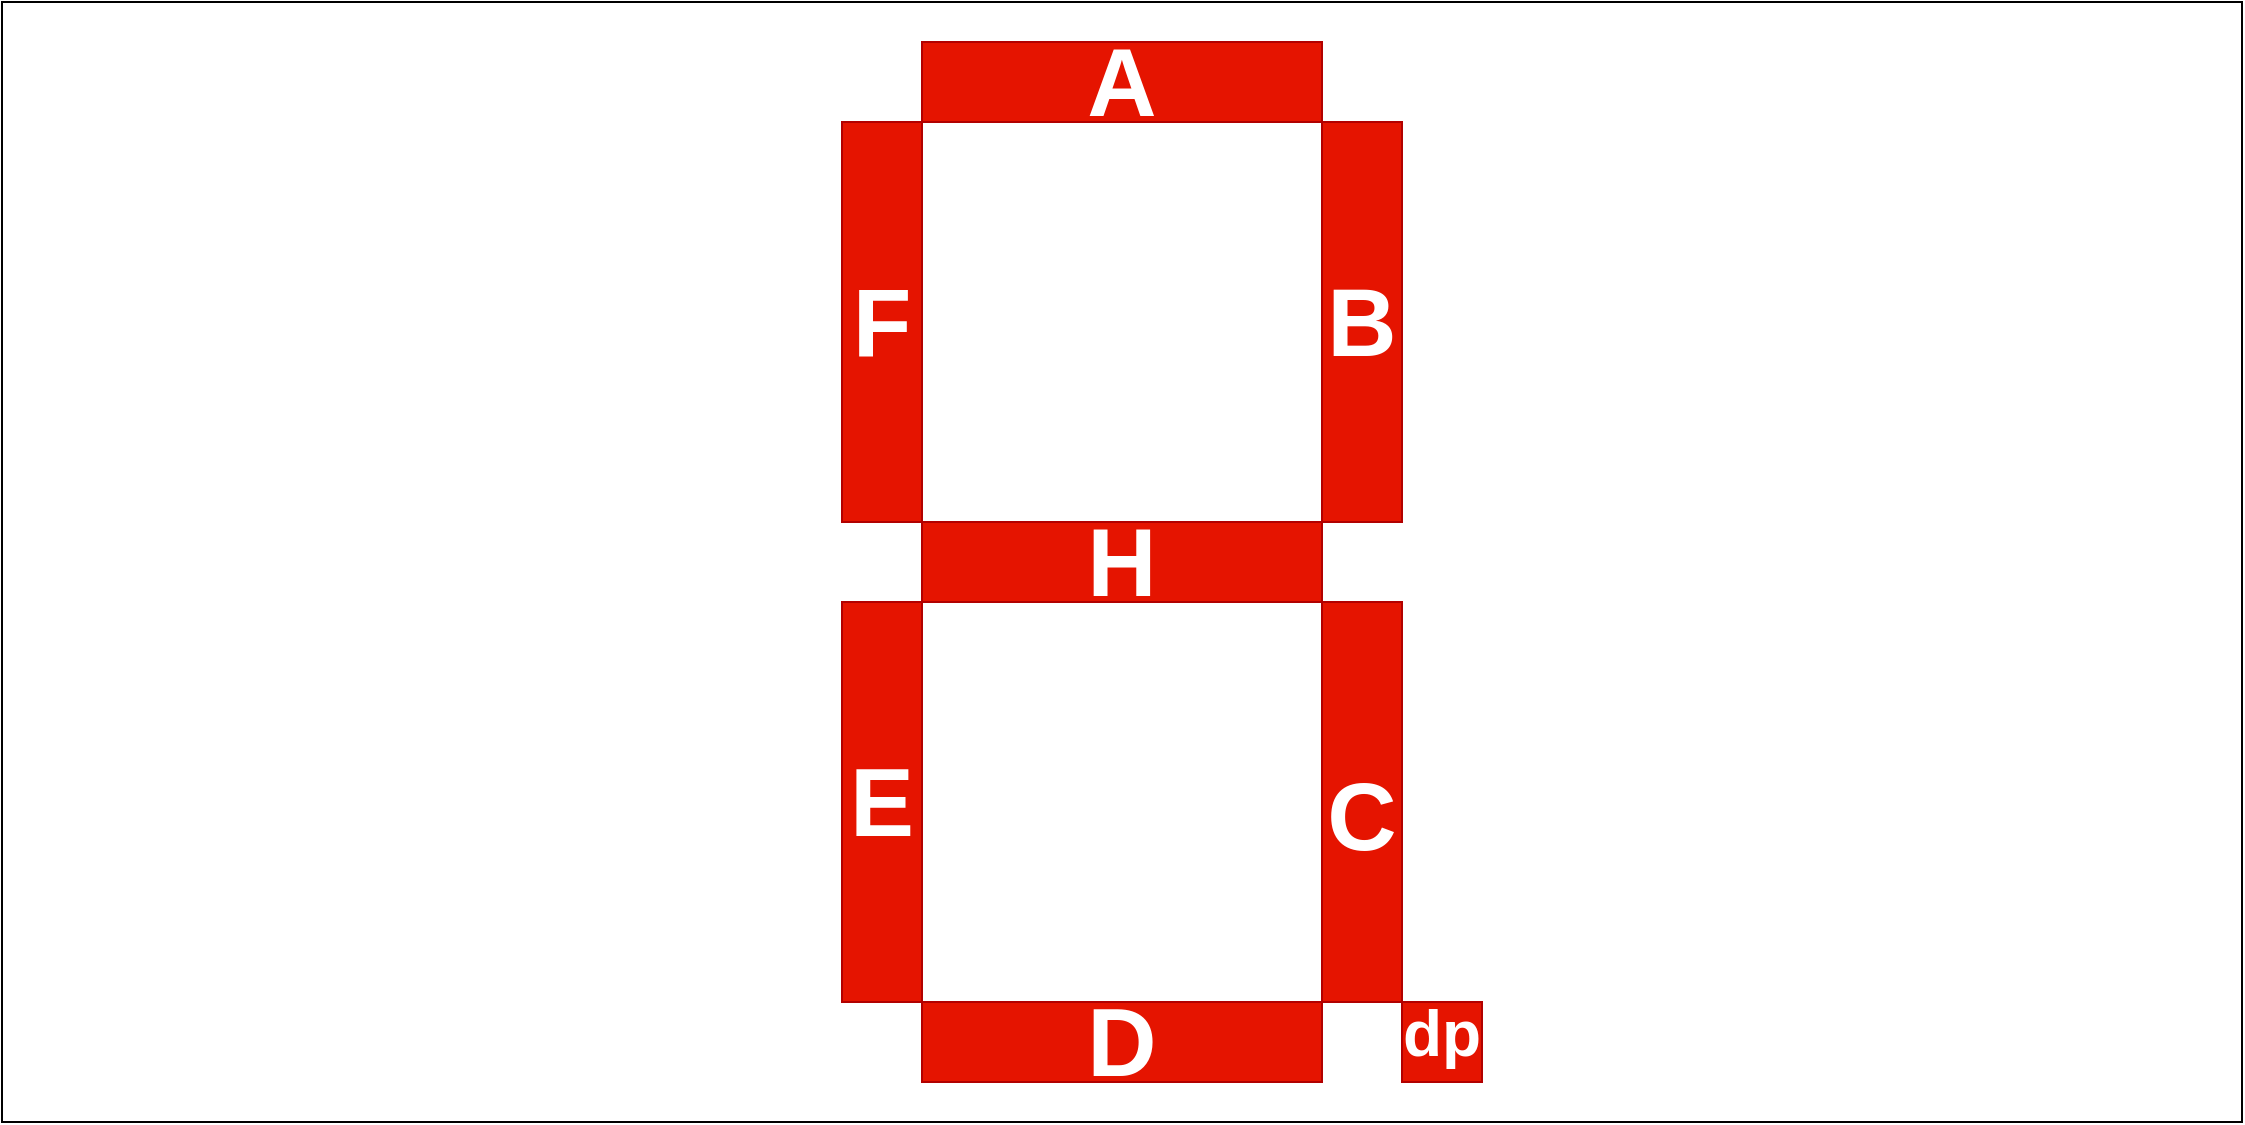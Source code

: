 <mxfile version="13.5.5" type="device"><diagram id="aD1rtfpGtqUKUB2sDHgV" name="Page-1"><mxGraphModel dx="2370" dy="1300" grid="1" gridSize="10" guides="1" tooltips="1" connect="1" arrows="1" fold="1" page="1" pageScale="1" pageWidth="1169" pageHeight="827" math="0" shadow="0"><root><mxCell id="0"/><mxCell id="1" parent="0"/><mxCell id="S1Yds3WLbxX35_WJmbEW-24" value="" style="group;aspect=fixed;" vertex="1" connectable="0" parent="1"><mxGeometry x="21" y="61" width="1120" height="560" as="geometry"/></mxCell><mxCell id="S1Yds3WLbxX35_WJmbEW-1" value="" style="rounded=0;whiteSpace=wrap;html=1;fillColor=#e51400;strokeColor=#B20000;fontColor=#ffffff;" vertex="1" parent="S1Yds3WLbxX35_WJmbEW-24"><mxGeometry x="420" y="60" width="40" height="200" as="geometry"/></mxCell><mxCell id="S1Yds3WLbxX35_WJmbEW-2" value="" style="rounded=0;whiteSpace=wrap;html=1;fillColor=#e51400;strokeColor=#B20000;fontColor=#ffffff;" vertex="1" parent="S1Yds3WLbxX35_WJmbEW-24"><mxGeometry x="420" y="300" width="40" height="200" as="geometry"/></mxCell><mxCell id="S1Yds3WLbxX35_WJmbEW-3" value="" style="rounded=0;whiteSpace=wrap;html=1;fillColor=#e51400;strokeColor=#B20000;fontColor=#ffffff;" vertex="1" parent="S1Yds3WLbxX35_WJmbEW-24"><mxGeometry x="660" y="60" width="40" height="200" as="geometry"/></mxCell><mxCell id="S1Yds3WLbxX35_WJmbEW-4" value="" style="rounded=0;whiteSpace=wrap;html=1;direction=south;fillColor=#e51400;strokeColor=#B20000;fontColor=#ffffff;" vertex="1" parent="S1Yds3WLbxX35_WJmbEW-24"><mxGeometry x="460" y="20" width="200" height="40" as="geometry"/></mxCell><mxCell id="S1Yds3WLbxX35_WJmbEW-5" value="" style="rounded=0;whiteSpace=wrap;html=1;fillColor=#e51400;strokeColor=#B20000;fontColor=#ffffff;" vertex="1" parent="S1Yds3WLbxX35_WJmbEW-24"><mxGeometry x="660" y="300" width="40" height="200" as="geometry"/></mxCell><mxCell id="S1Yds3WLbxX35_WJmbEW-6" value="" style="rounded=0;whiteSpace=wrap;html=1;direction=south;fillColor=#e51400;strokeColor=#B20000;fontColor=#ffffff;" vertex="1" parent="S1Yds3WLbxX35_WJmbEW-24"><mxGeometry x="460" y="500" width="200" height="40" as="geometry"/></mxCell><mxCell id="S1Yds3WLbxX35_WJmbEW-7" value="" style="rounded=0;whiteSpace=wrap;html=1;direction=south;fillColor=#e51400;strokeColor=#B20000;fontColor=#ffffff;" vertex="1" parent="S1Yds3WLbxX35_WJmbEW-24"><mxGeometry x="460" y="260" width="200" height="40" as="geometry"/></mxCell><mxCell id="S1Yds3WLbxX35_WJmbEW-10" value="&lt;b&gt;&lt;font style=&quot;font-size: 48px&quot; color=&quot;#FFFFFF&quot;&gt;A&lt;/font&gt;&lt;/b&gt;" style="text;html=1;strokeColor=none;fillColor=none;align=center;verticalAlign=middle;whiteSpace=wrap;rounded=0;" vertex="1" parent="S1Yds3WLbxX35_WJmbEW-24"><mxGeometry x="540" y="20" width="40" height="40" as="geometry"/></mxCell><mxCell id="S1Yds3WLbxX35_WJmbEW-13" value="&lt;font style=&quot;font-size: 48px&quot; color=&quot;#FFFFFF&quot;&gt;&lt;b&gt;B&lt;/b&gt;&lt;/font&gt;" style="text;html=1;strokeColor=none;fillColor=none;align=center;verticalAlign=middle;whiteSpace=wrap;rounded=0;" vertex="1" parent="S1Yds3WLbxX35_WJmbEW-24"><mxGeometry x="660" y="140" width="40" height="40" as="geometry"/></mxCell><mxCell id="S1Yds3WLbxX35_WJmbEW-14" value="&lt;b&gt;&lt;br&gt;&lt;font style=&quot;font-size: 48px&quot; color=&quot;#FFFFFF&quot;&gt;C&lt;/font&gt;&lt;/b&gt;" style="text;html=1;strokeColor=none;fillColor=none;align=center;verticalAlign=middle;whiteSpace=wrap;rounded=0;" vertex="1" parent="S1Yds3WLbxX35_WJmbEW-24"><mxGeometry x="660" y="380" width="40" height="40" as="geometry"/></mxCell><mxCell id="S1Yds3WLbxX35_WJmbEW-15" value="&lt;b&gt;&lt;font style=&quot;font-size: 48px&quot; color=&quot;#FFFFFF&quot;&gt;D&lt;/font&gt;&lt;/b&gt;" style="text;html=1;strokeColor=none;fillColor=none;align=center;verticalAlign=middle;whiteSpace=wrap;rounded=0;" vertex="1" parent="S1Yds3WLbxX35_WJmbEW-24"><mxGeometry x="540" y="500" width="40" height="40" as="geometry"/></mxCell><mxCell id="S1Yds3WLbxX35_WJmbEW-16" value="&lt;b&gt;&lt;font style=&quot;font-size: 48px&quot; color=&quot;#FFFFFF&quot;&gt;H&lt;/font&gt;&lt;/b&gt;" style="text;html=1;strokeColor=none;fillColor=none;align=center;verticalAlign=middle;whiteSpace=wrap;rounded=0;" vertex="1" parent="S1Yds3WLbxX35_WJmbEW-24"><mxGeometry x="540" y="260" width="40" height="40" as="geometry"/></mxCell><mxCell id="S1Yds3WLbxX35_WJmbEW-17" value="&lt;b&gt;&lt;font style=&quot;font-size: 48px&quot; color=&quot;#FFFFFF&quot;&gt;E&lt;/font&gt;&lt;/b&gt;" style="text;html=1;strokeColor=none;fillColor=none;align=center;verticalAlign=middle;whiteSpace=wrap;rounded=0;" vertex="1" parent="S1Yds3WLbxX35_WJmbEW-24"><mxGeometry x="420" y="380" width="40" height="40" as="geometry"/></mxCell><mxCell id="S1Yds3WLbxX35_WJmbEW-18" value="&lt;b&gt;&lt;font style=&quot;font-size: 48px&quot; color=&quot;#FFFFFF&quot;&gt;F&lt;/font&gt;&lt;/b&gt;" style="text;html=1;strokeColor=none;fillColor=none;align=center;verticalAlign=middle;whiteSpace=wrap;rounded=0;" vertex="1" parent="S1Yds3WLbxX35_WJmbEW-24"><mxGeometry x="420" y="140" width="40" height="40" as="geometry"/></mxCell><mxCell id="S1Yds3WLbxX35_WJmbEW-21" value="" style="rounded=0;whiteSpace=wrap;html=1;fillColor=#e51400;strokeColor=#B20000;fontColor=#ffffff;" vertex="1" parent="S1Yds3WLbxX35_WJmbEW-24"><mxGeometry x="700" y="500" width="40" height="40" as="geometry"/></mxCell><mxCell id="S1Yds3WLbxX35_WJmbEW-22" value="&lt;font style=&quot;font-size: 48px&quot; color=&quot;#FFFFFF&quot;&gt;&lt;b style=&quot;font-size: 32px&quot;&gt;dp&lt;/b&gt;&lt;/font&gt;" style="text;html=1;strokeColor=none;fillColor=none;align=center;verticalAlign=middle;whiteSpace=wrap;rounded=0;" vertex="1" parent="S1Yds3WLbxX35_WJmbEW-24"><mxGeometry x="700" y="490" width="40" height="40" as="geometry"/></mxCell><mxCell id="S1Yds3WLbxX35_WJmbEW-23" value="" style="rounded=0;whiteSpace=wrap;html=1;fillColor=none;" vertex="1" parent="S1Yds3WLbxX35_WJmbEW-24"><mxGeometry width="1120" height="560" as="geometry"/></mxCell></root></mxGraphModel></diagram></mxfile>